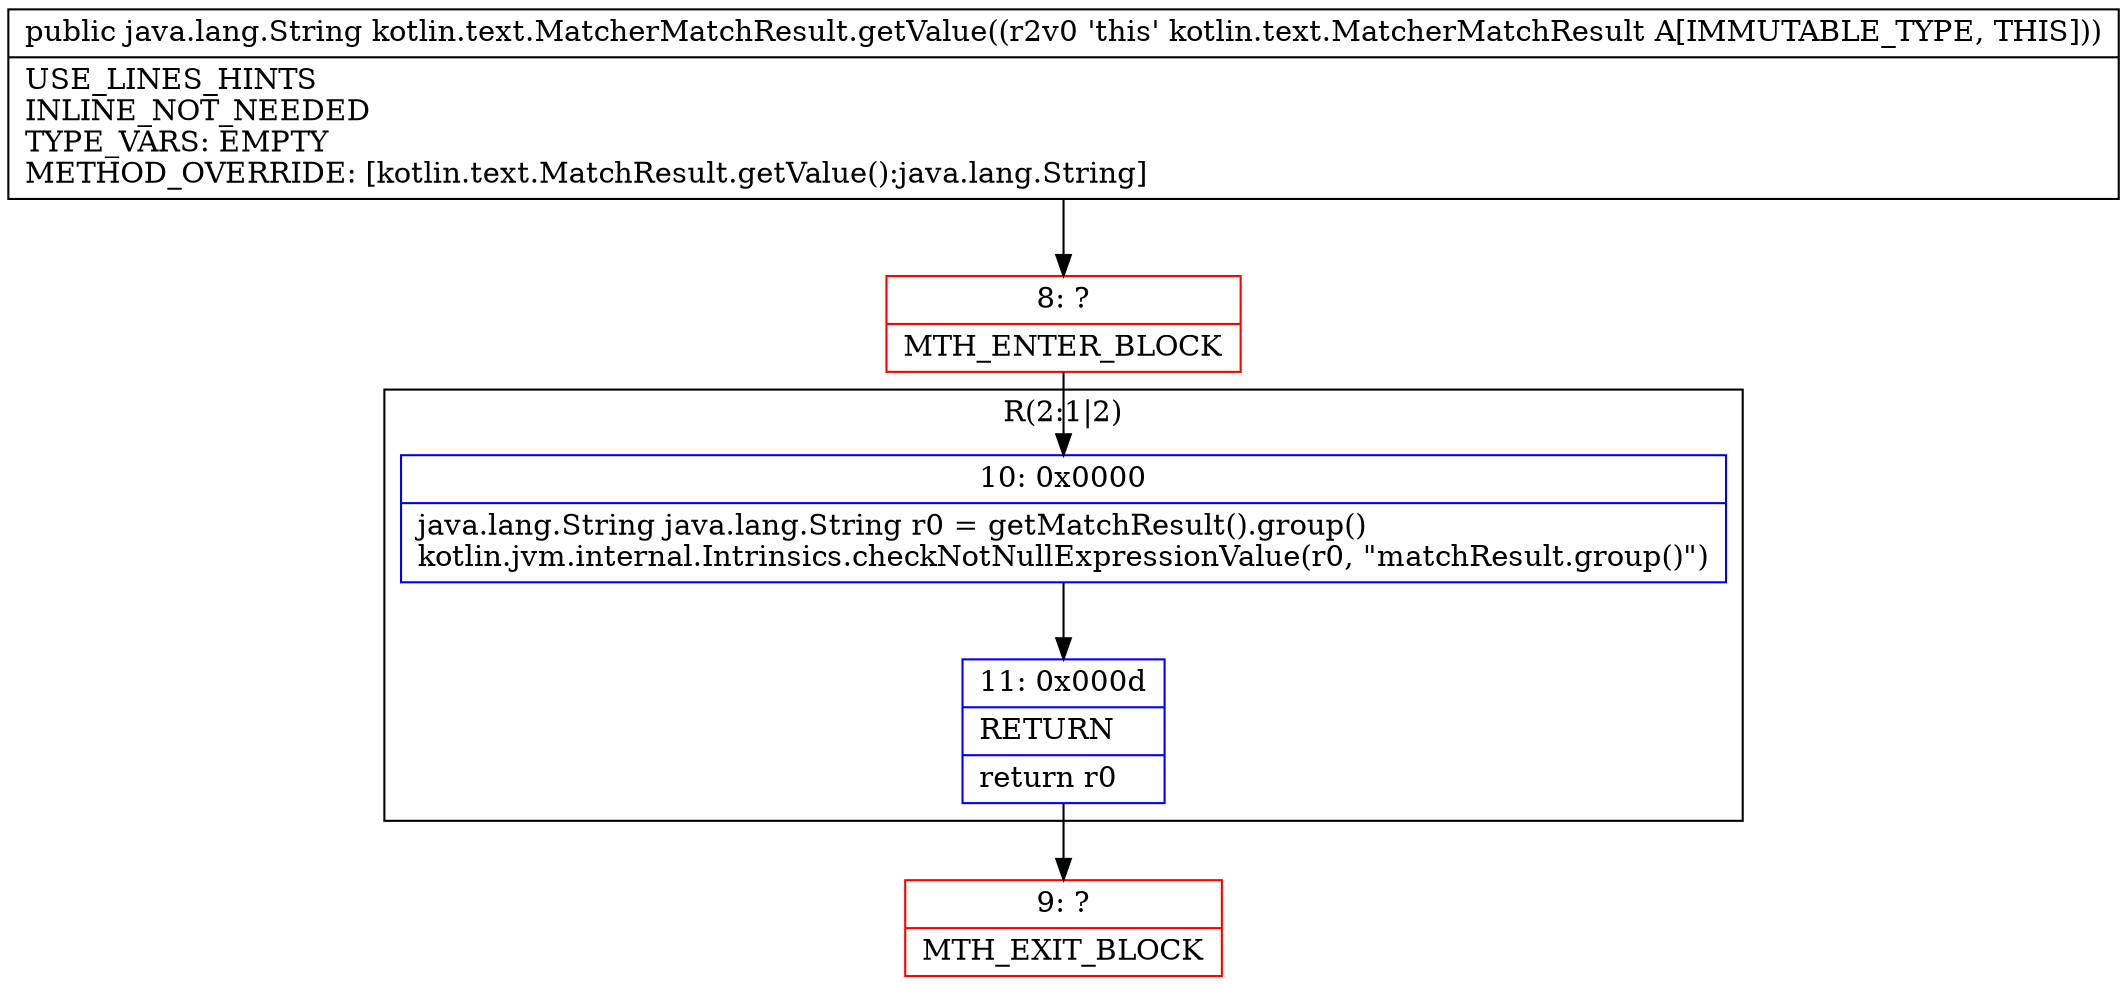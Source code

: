 digraph "CFG forkotlin.text.MatcherMatchResult.getValue()Ljava\/lang\/String;" {
subgraph cluster_Region_1076324267 {
label = "R(2:1|2)";
node [shape=record,color=blue];
Node_10 [shape=record,label="{10\:\ 0x0000|java.lang.String java.lang.String r0 = getMatchResult().group()\lkotlin.jvm.internal.Intrinsics.checkNotNullExpressionValue(r0, \"matchResult.group()\")\l}"];
Node_11 [shape=record,label="{11\:\ 0x000d|RETURN\l|return r0\l}"];
}
Node_8 [shape=record,color=red,label="{8\:\ ?|MTH_ENTER_BLOCK\l}"];
Node_9 [shape=record,color=red,label="{9\:\ ?|MTH_EXIT_BLOCK\l}"];
MethodNode[shape=record,label="{public java.lang.String kotlin.text.MatcherMatchResult.getValue((r2v0 'this' kotlin.text.MatcherMatchResult A[IMMUTABLE_TYPE, THIS]))  | USE_LINES_HINTS\lINLINE_NOT_NEEDED\lTYPE_VARS: EMPTY\lMETHOD_OVERRIDE: [kotlin.text.MatchResult.getValue():java.lang.String]\l}"];
MethodNode -> Node_8;Node_10 -> Node_11;
Node_11 -> Node_9;
Node_8 -> Node_10;
}

